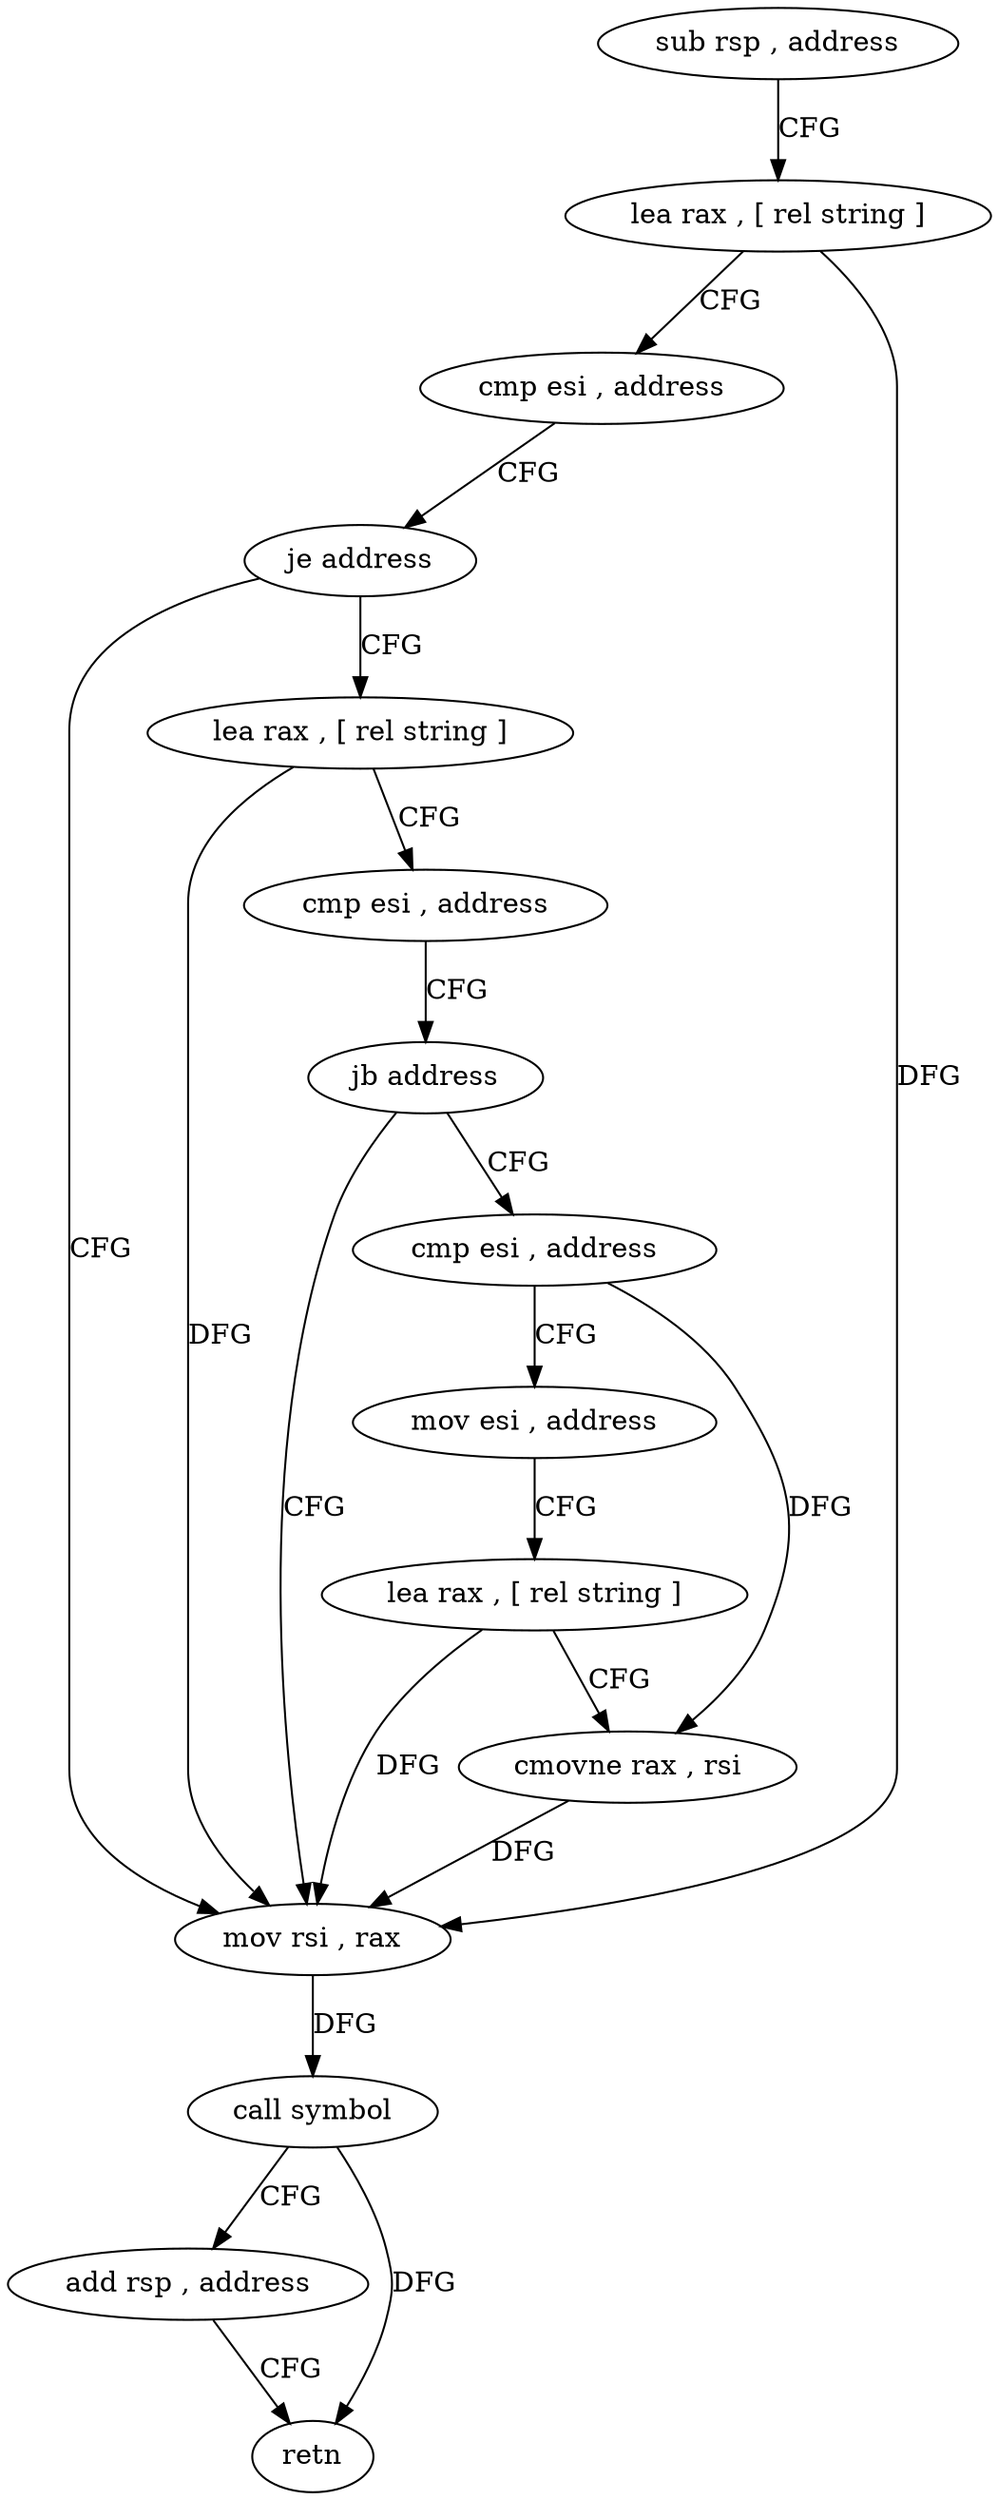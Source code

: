 digraph "func" {
"147525" [label = "sub rsp , address" ]
"147529" [label = "lea rax , [ rel string ]" ]
"147536" [label = "cmp esi , address" ]
"147539" [label = "je address" ]
"147572" [label = "mov rsi , rax" ]
"147541" [label = "lea rax , [ rel string ]" ]
"147575" [label = "call symbol" ]
"147580" [label = "add rsp , address" ]
"147584" [label = "retn" ]
"147548" [label = "cmp esi , address" ]
"147551" [label = "jb address" ]
"147553" [label = "cmp esi , address" ]
"147556" [label = "mov esi , address" ]
"147561" [label = "lea rax , [ rel string ]" ]
"147568" [label = "cmovne rax , rsi" ]
"147525" -> "147529" [ label = "CFG" ]
"147529" -> "147536" [ label = "CFG" ]
"147529" -> "147572" [ label = "DFG" ]
"147536" -> "147539" [ label = "CFG" ]
"147539" -> "147572" [ label = "CFG" ]
"147539" -> "147541" [ label = "CFG" ]
"147572" -> "147575" [ label = "DFG" ]
"147541" -> "147548" [ label = "CFG" ]
"147541" -> "147572" [ label = "DFG" ]
"147575" -> "147580" [ label = "CFG" ]
"147575" -> "147584" [ label = "DFG" ]
"147580" -> "147584" [ label = "CFG" ]
"147548" -> "147551" [ label = "CFG" ]
"147551" -> "147572" [ label = "CFG" ]
"147551" -> "147553" [ label = "CFG" ]
"147553" -> "147556" [ label = "CFG" ]
"147553" -> "147568" [ label = "DFG" ]
"147556" -> "147561" [ label = "CFG" ]
"147561" -> "147568" [ label = "CFG" ]
"147561" -> "147572" [ label = "DFG" ]
"147568" -> "147572" [ label = "DFG" ]
}
